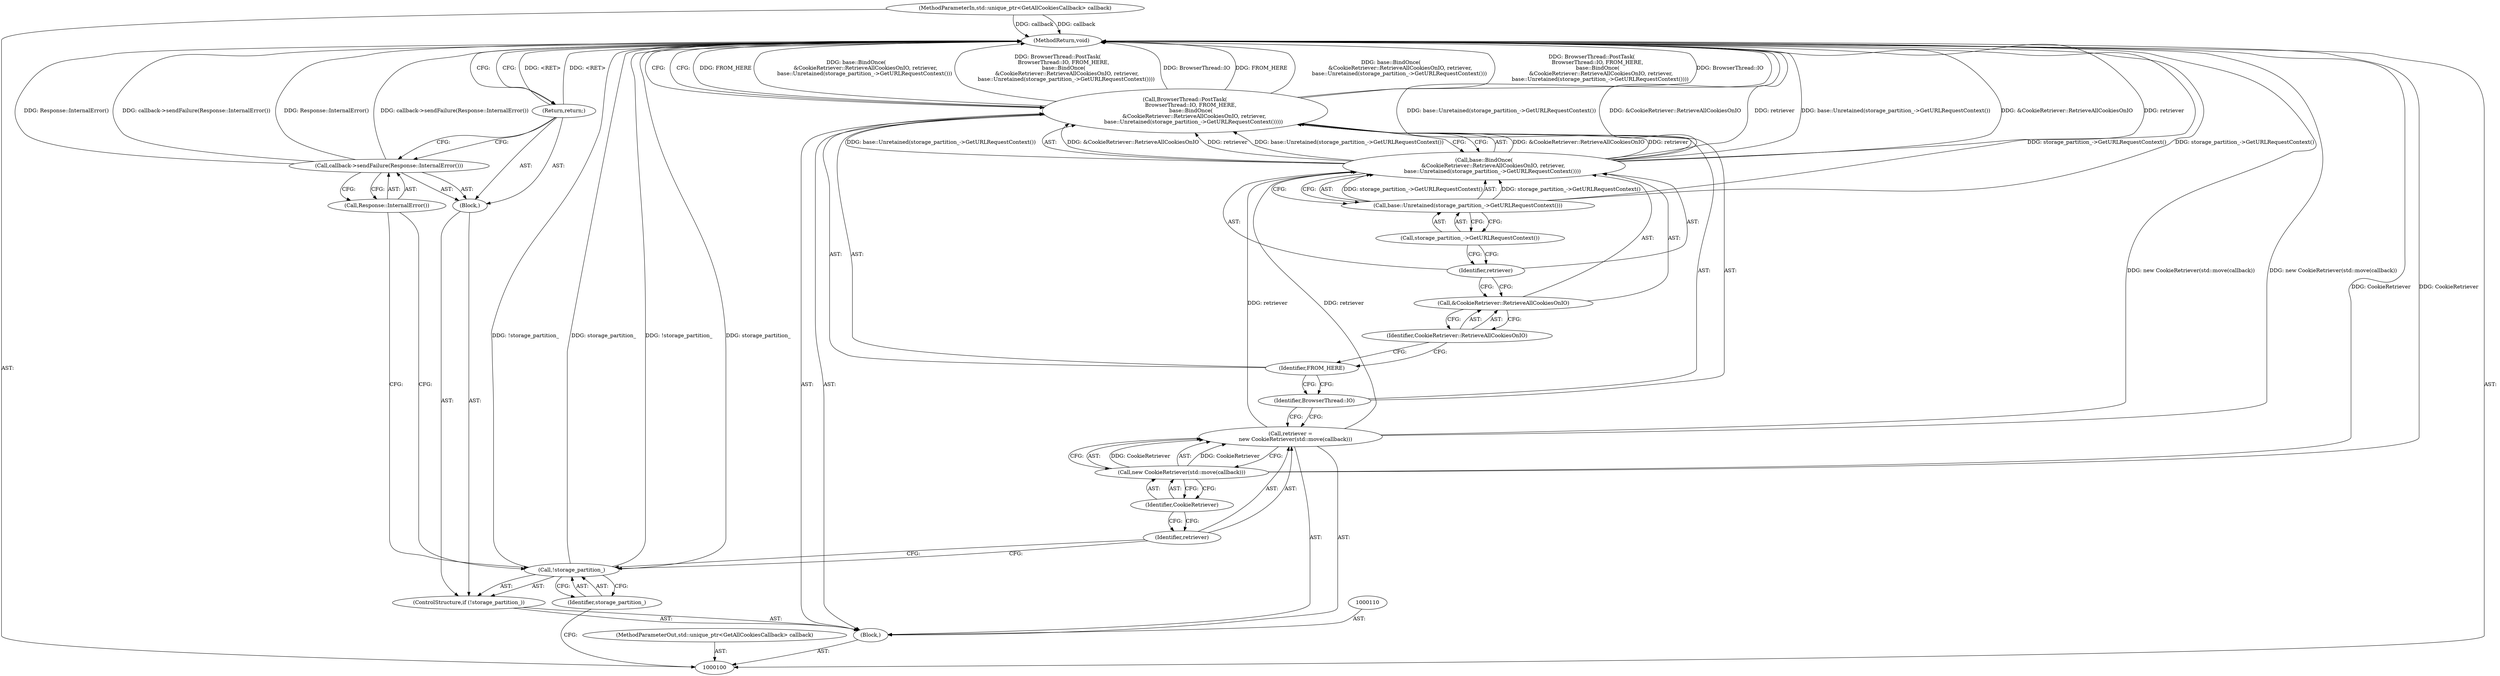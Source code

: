 digraph "0_Chrome_3c8e4852477d5b1e2da877808c998dc57db9460f_15" {
"1000124" [label="(MethodReturn,void)"];
"1000115" [label="(Call,BrowserThread::PostTask(\n       BrowserThread::IO, FROM_HERE,\n       base::BindOnce(\n           &CookieRetriever::RetrieveAllCookiesOnIO, retriever,\n          base::Unretained(storage_partition_->GetURLRequestContext()))))"];
"1000117" [label="(Identifier,FROM_HERE)"];
"1000116" [label="(Identifier,BrowserThread::IO)"];
"1000118" [label="(Call,base::BindOnce(\n           &CookieRetriever::RetrieveAllCookiesOnIO, retriever,\n          base::Unretained(storage_partition_->GetURLRequestContext())))"];
"1000119" [label="(Call,&CookieRetriever::RetrieveAllCookiesOnIO)"];
"1000120" [label="(Identifier,CookieRetriever::RetrieveAllCookiesOnIO)"];
"1000121" [label="(Identifier,retriever)"];
"1000122" [label="(Call,base::Unretained(storage_partition_->GetURLRequestContext()))"];
"1000123" [label="(Call,storage_partition_->GetURLRequestContext())"];
"1000101" [label="(MethodParameterIn,std::unique_ptr<GetAllCookiesCallback> callback)"];
"1000173" [label="(MethodParameterOut,std::unique_ptr<GetAllCookiesCallback> callback)"];
"1000102" [label="(Block,)"];
"1000103" [label="(ControlStructure,if (!storage_partition_))"];
"1000106" [label="(Block,)"];
"1000104" [label="(Call,!storage_partition_)"];
"1000105" [label="(Identifier,storage_partition_)"];
"1000108" [label="(Call,Response::InternalError())"];
"1000107" [label="(Call,callback->sendFailure(Response::InternalError()))"];
"1000109" [label="(Return,return;)"];
"1000111" [label="(Call,retriever =\n      new CookieRetriever(std::move(callback)))"];
"1000112" [label="(Identifier,retriever)"];
"1000114" [label="(Identifier,CookieRetriever)"];
"1000113" [label="(Call,new CookieRetriever(std::move(callback)))"];
"1000124" -> "1000100"  [label="AST: "];
"1000124" -> "1000109"  [label="CFG: "];
"1000124" -> "1000115"  [label="CFG: "];
"1000115" -> "1000124"  [label="DDG: FROM_HERE"];
"1000115" -> "1000124"  [label="DDG: base::BindOnce(\n           &CookieRetriever::RetrieveAllCookiesOnIO, retriever,\n          base::Unretained(storage_partition_->GetURLRequestContext()))"];
"1000115" -> "1000124"  [label="DDG: BrowserThread::PostTask(\n       BrowserThread::IO, FROM_HERE,\n       base::BindOnce(\n           &CookieRetriever::RetrieveAllCookiesOnIO, retriever,\n          base::Unretained(storage_partition_->GetURLRequestContext())))"];
"1000115" -> "1000124"  [label="DDG: BrowserThread::IO"];
"1000107" -> "1000124"  [label="DDG: Response::InternalError()"];
"1000107" -> "1000124"  [label="DDG: callback->sendFailure(Response::InternalError())"];
"1000104" -> "1000124"  [label="DDG: !storage_partition_"];
"1000104" -> "1000124"  [label="DDG: storage_partition_"];
"1000113" -> "1000124"  [label="DDG: CookieRetriever"];
"1000122" -> "1000124"  [label="DDG: storage_partition_->GetURLRequestContext()"];
"1000118" -> "1000124"  [label="DDG: base::Unretained(storage_partition_->GetURLRequestContext())"];
"1000118" -> "1000124"  [label="DDG: &CookieRetriever::RetrieveAllCookiesOnIO"];
"1000118" -> "1000124"  [label="DDG: retriever"];
"1000111" -> "1000124"  [label="DDG: new CookieRetriever(std::move(callback))"];
"1000101" -> "1000124"  [label="DDG: callback"];
"1000109" -> "1000124"  [label="DDG: <RET>"];
"1000115" -> "1000102"  [label="AST: "];
"1000115" -> "1000118"  [label="CFG: "];
"1000116" -> "1000115"  [label="AST: "];
"1000117" -> "1000115"  [label="AST: "];
"1000118" -> "1000115"  [label="AST: "];
"1000124" -> "1000115"  [label="CFG: "];
"1000115" -> "1000124"  [label="DDG: FROM_HERE"];
"1000115" -> "1000124"  [label="DDG: base::BindOnce(\n           &CookieRetriever::RetrieveAllCookiesOnIO, retriever,\n          base::Unretained(storage_partition_->GetURLRequestContext()))"];
"1000115" -> "1000124"  [label="DDG: BrowserThread::PostTask(\n       BrowserThread::IO, FROM_HERE,\n       base::BindOnce(\n           &CookieRetriever::RetrieveAllCookiesOnIO, retriever,\n          base::Unretained(storage_partition_->GetURLRequestContext())))"];
"1000115" -> "1000124"  [label="DDG: BrowserThread::IO"];
"1000118" -> "1000115"  [label="DDG: &CookieRetriever::RetrieveAllCookiesOnIO"];
"1000118" -> "1000115"  [label="DDG: retriever"];
"1000118" -> "1000115"  [label="DDG: base::Unretained(storage_partition_->GetURLRequestContext())"];
"1000117" -> "1000115"  [label="AST: "];
"1000117" -> "1000116"  [label="CFG: "];
"1000120" -> "1000117"  [label="CFG: "];
"1000116" -> "1000115"  [label="AST: "];
"1000116" -> "1000111"  [label="CFG: "];
"1000117" -> "1000116"  [label="CFG: "];
"1000118" -> "1000115"  [label="AST: "];
"1000118" -> "1000122"  [label="CFG: "];
"1000119" -> "1000118"  [label="AST: "];
"1000121" -> "1000118"  [label="AST: "];
"1000122" -> "1000118"  [label="AST: "];
"1000115" -> "1000118"  [label="CFG: "];
"1000118" -> "1000124"  [label="DDG: base::Unretained(storage_partition_->GetURLRequestContext())"];
"1000118" -> "1000124"  [label="DDG: &CookieRetriever::RetrieveAllCookiesOnIO"];
"1000118" -> "1000124"  [label="DDG: retriever"];
"1000118" -> "1000115"  [label="DDG: &CookieRetriever::RetrieveAllCookiesOnIO"];
"1000118" -> "1000115"  [label="DDG: retriever"];
"1000118" -> "1000115"  [label="DDG: base::Unretained(storage_partition_->GetURLRequestContext())"];
"1000111" -> "1000118"  [label="DDG: retriever"];
"1000122" -> "1000118"  [label="DDG: storage_partition_->GetURLRequestContext()"];
"1000119" -> "1000118"  [label="AST: "];
"1000119" -> "1000120"  [label="CFG: "];
"1000120" -> "1000119"  [label="AST: "];
"1000121" -> "1000119"  [label="CFG: "];
"1000120" -> "1000119"  [label="AST: "];
"1000120" -> "1000117"  [label="CFG: "];
"1000119" -> "1000120"  [label="CFG: "];
"1000121" -> "1000118"  [label="AST: "];
"1000121" -> "1000119"  [label="CFG: "];
"1000123" -> "1000121"  [label="CFG: "];
"1000122" -> "1000118"  [label="AST: "];
"1000122" -> "1000123"  [label="CFG: "];
"1000123" -> "1000122"  [label="AST: "];
"1000118" -> "1000122"  [label="CFG: "];
"1000122" -> "1000124"  [label="DDG: storage_partition_->GetURLRequestContext()"];
"1000122" -> "1000118"  [label="DDG: storage_partition_->GetURLRequestContext()"];
"1000123" -> "1000122"  [label="AST: "];
"1000123" -> "1000121"  [label="CFG: "];
"1000122" -> "1000123"  [label="CFG: "];
"1000101" -> "1000100"  [label="AST: "];
"1000101" -> "1000124"  [label="DDG: callback"];
"1000173" -> "1000100"  [label="AST: "];
"1000102" -> "1000100"  [label="AST: "];
"1000103" -> "1000102"  [label="AST: "];
"1000110" -> "1000102"  [label="AST: "];
"1000111" -> "1000102"  [label="AST: "];
"1000115" -> "1000102"  [label="AST: "];
"1000103" -> "1000102"  [label="AST: "];
"1000104" -> "1000103"  [label="AST: "];
"1000106" -> "1000103"  [label="AST: "];
"1000106" -> "1000103"  [label="AST: "];
"1000107" -> "1000106"  [label="AST: "];
"1000109" -> "1000106"  [label="AST: "];
"1000104" -> "1000103"  [label="AST: "];
"1000104" -> "1000105"  [label="CFG: "];
"1000105" -> "1000104"  [label="AST: "];
"1000108" -> "1000104"  [label="CFG: "];
"1000112" -> "1000104"  [label="CFG: "];
"1000104" -> "1000124"  [label="DDG: !storage_partition_"];
"1000104" -> "1000124"  [label="DDG: storage_partition_"];
"1000105" -> "1000104"  [label="AST: "];
"1000105" -> "1000100"  [label="CFG: "];
"1000104" -> "1000105"  [label="CFG: "];
"1000108" -> "1000107"  [label="AST: "];
"1000108" -> "1000104"  [label="CFG: "];
"1000107" -> "1000108"  [label="CFG: "];
"1000107" -> "1000106"  [label="AST: "];
"1000107" -> "1000108"  [label="CFG: "];
"1000108" -> "1000107"  [label="AST: "];
"1000109" -> "1000107"  [label="CFG: "];
"1000107" -> "1000124"  [label="DDG: Response::InternalError()"];
"1000107" -> "1000124"  [label="DDG: callback->sendFailure(Response::InternalError())"];
"1000109" -> "1000106"  [label="AST: "];
"1000109" -> "1000107"  [label="CFG: "];
"1000124" -> "1000109"  [label="CFG: "];
"1000109" -> "1000124"  [label="DDG: <RET>"];
"1000111" -> "1000102"  [label="AST: "];
"1000111" -> "1000113"  [label="CFG: "];
"1000112" -> "1000111"  [label="AST: "];
"1000113" -> "1000111"  [label="AST: "];
"1000116" -> "1000111"  [label="CFG: "];
"1000111" -> "1000124"  [label="DDG: new CookieRetriever(std::move(callback))"];
"1000113" -> "1000111"  [label="DDG: CookieRetriever"];
"1000111" -> "1000118"  [label="DDG: retriever"];
"1000112" -> "1000111"  [label="AST: "];
"1000112" -> "1000104"  [label="CFG: "];
"1000114" -> "1000112"  [label="CFG: "];
"1000114" -> "1000113"  [label="AST: "];
"1000114" -> "1000112"  [label="CFG: "];
"1000113" -> "1000114"  [label="CFG: "];
"1000113" -> "1000111"  [label="AST: "];
"1000113" -> "1000114"  [label="CFG: "];
"1000114" -> "1000113"  [label="AST: "];
"1000111" -> "1000113"  [label="CFG: "];
"1000113" -> "1000124"  [label="DDG: CookieRetriever"];
"1000113" -> "1000111"  [label="DDG: CookieRetriever"];
}
